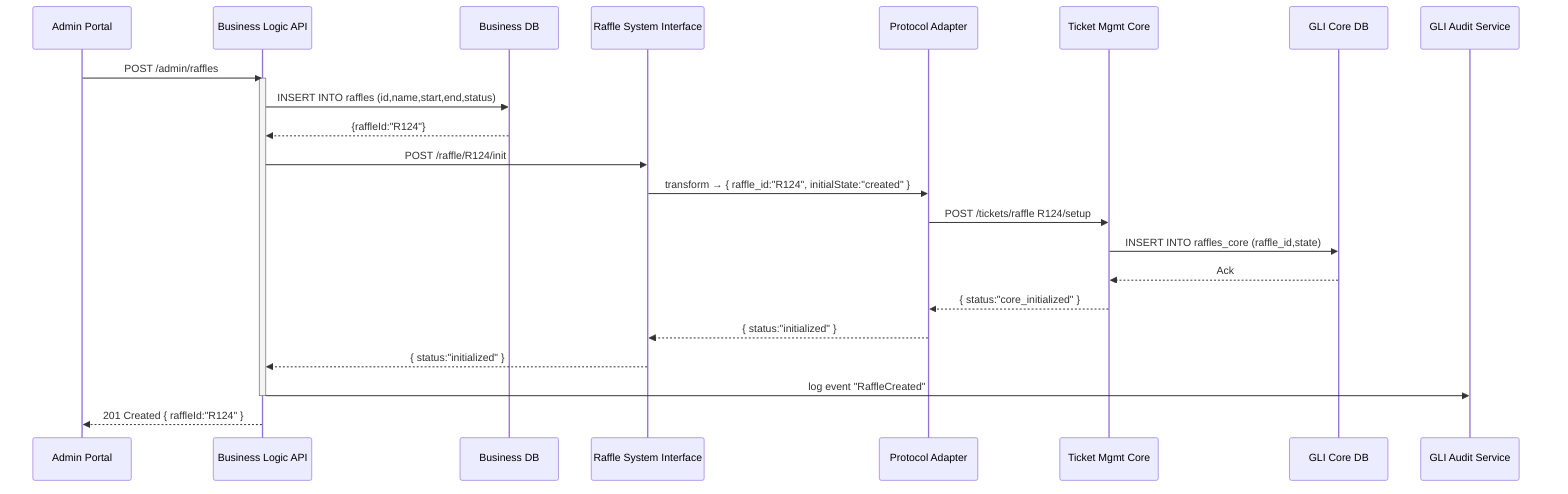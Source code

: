 sequenceDiagram
    participant AdminPortal as Admin Portal
    participant BizAPI as Business Logic API
    participant BusinessDB as Business DB
    participant API_GW as Raffle System Interface
    participant Protocol as Protocol Adapter
    participant TicketCore as Ticket Mgmt Core
    participant GLICoreDB as GLI Core DB
    participant Audit as GLI Audit Service

    AdminPortal->>BizAPI: POST /admin/raffles  
    activate BizAPI
    BizAPI->>BusinessDB: INSERT INTO raffles (id,name,start,end,status)  
    BusinessDB-->>BizAPI: {raffleId:"R124"}  
    BizAPI->>API_GW: POST /raffle/R124/init  
    API_GW->>Protocol: transform → { raffle_id:"R124", initialState:"created" }  
    Protocol->>TicketCore: POST /tickets/raffle R124/setup  
    TicketCore->>GLICoreDB: INSERT INTO raffles_core (raffle_id,state)  
    GLICoreDB-->>TicketCore: Ack  
    TicketCore-->>Protocol: { status:"core_initialized" }  
    Protocol-->>API_GW: { status:"initialized" }  
    API_GW-->>BizAPI: { status:"initialized" }  
    BizAPI->>Audit: log event "RaffleCreated"  
    deactivate BizAPI
    BizAPI-->>AdminPortal: 201 Created { raffleId:"R124" }